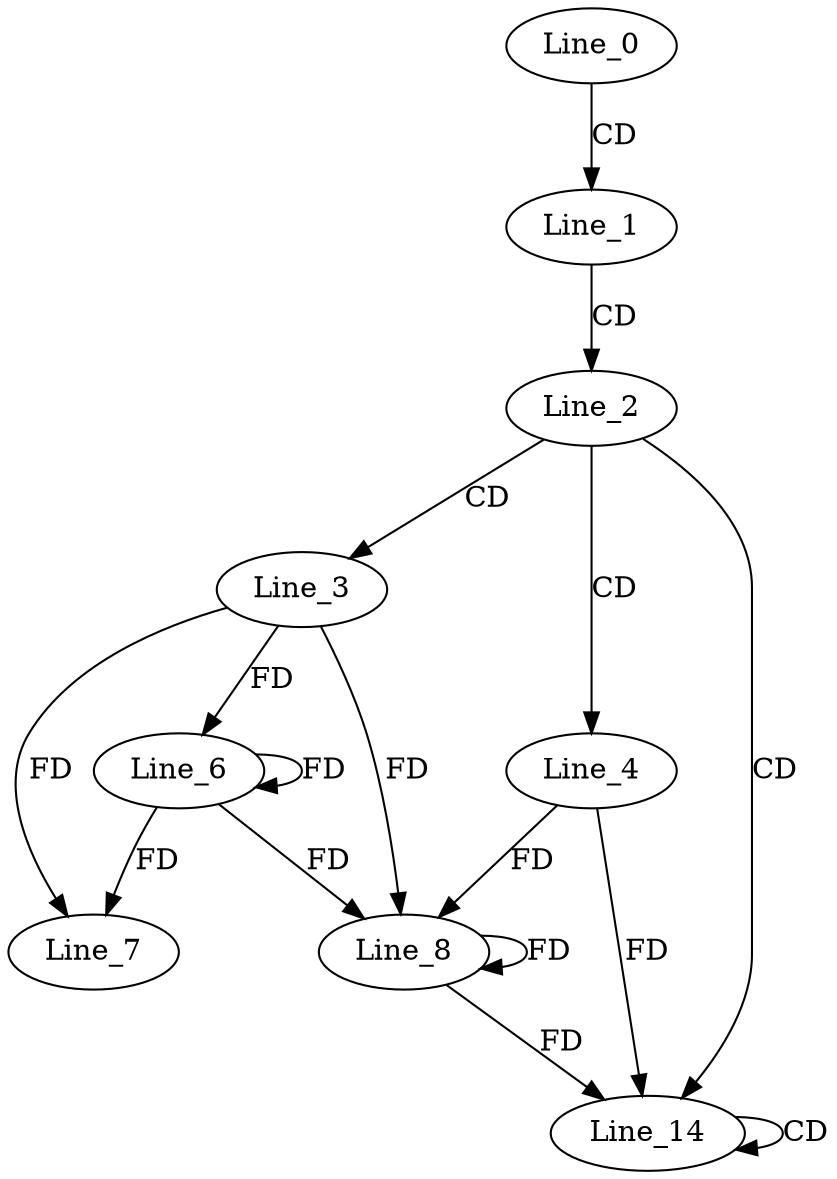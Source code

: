 digraph G {
  Line_0;
  Line_1;
  Line_2;
  Line_3;
  Line_4;
  Line_6;
  Line_6;
  Line_7;
  Line_8;
  Line_8;
  Line_14;
  Line_14;
  Line_0 -> Line_1 [ label="CD" ];
  Line_1 -> Line_2 [ label="CD" ];
  Line_2 -> Line_3 [ label="CD" ];
  Line_2 -> Line_4 [ label="CD" ];
  Line_3 -> Line_6 [ label="FD" ];
  Line_6 -> Line_6 [ label="FD" ];
  Line_3 -> Line_7 [ label="FD" ];
  Line_6 -> Line_7 [ label="FD" ];
  Line_4 -> Line_8 [ label="FD" ];
  Line_8 -> Line_8 [ label="FD" ];
  Line_3 -> Line_8 [ label="FD" ];
  Line_6 -> Line_8 [ label="FD" ];
  Line_2 -> Line_14 [ label="CD" ];
  Line_14 -> Line_14 [ label="CD" ];
  Line_4 -> Line_14 [ label="FD" ];
  Line_8 -> Line_14 [ label="FD" ];
}
